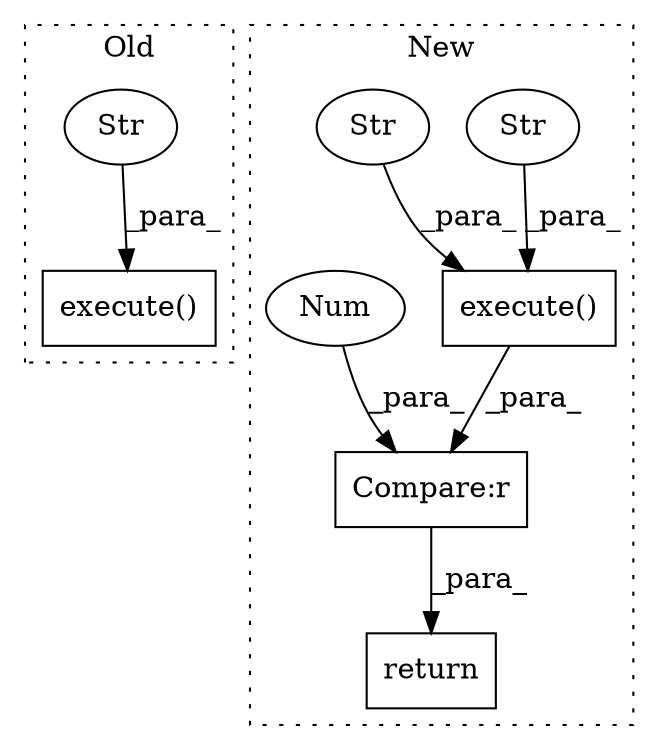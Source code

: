 digraph G {
subgraph cluster0 {
1 [label="execute()" a="75" s="3095,3152" l="20,1" shape="box"];
3 [label="Str" a="66" s="3115" l="37" shape="ellipse"];
label = "Old";
style="dotted";
}
subgraph cluster1 {
2 [label="return" a="93" s="3496" l="7" shape="box"];
4 [label="execute()" a="75" s="3503,3558" l="13,1" shape="box"];
5 [label="Str" a="66" s="3555" l="3" shape="ellipse"];
6 [label="Str" a="66" s="3516" l="37" shape="ellipse"];
7 [label="Compare:r" a="40" s="3503" l="69" shape="box"];
8 [label="Num" a="76" s="3571" l="1" shape="ellipse"];
label = "New";
style="dotted";
}
3 -> 1 [label="_para_"];
4 -> 7 [label="_para_"];
5 -> 4 [label="_para_"];
6 -> 4 [label="_para_"];
7 -> 2 [label="_para_"];
8 -> 7 [label="_para_"];
}